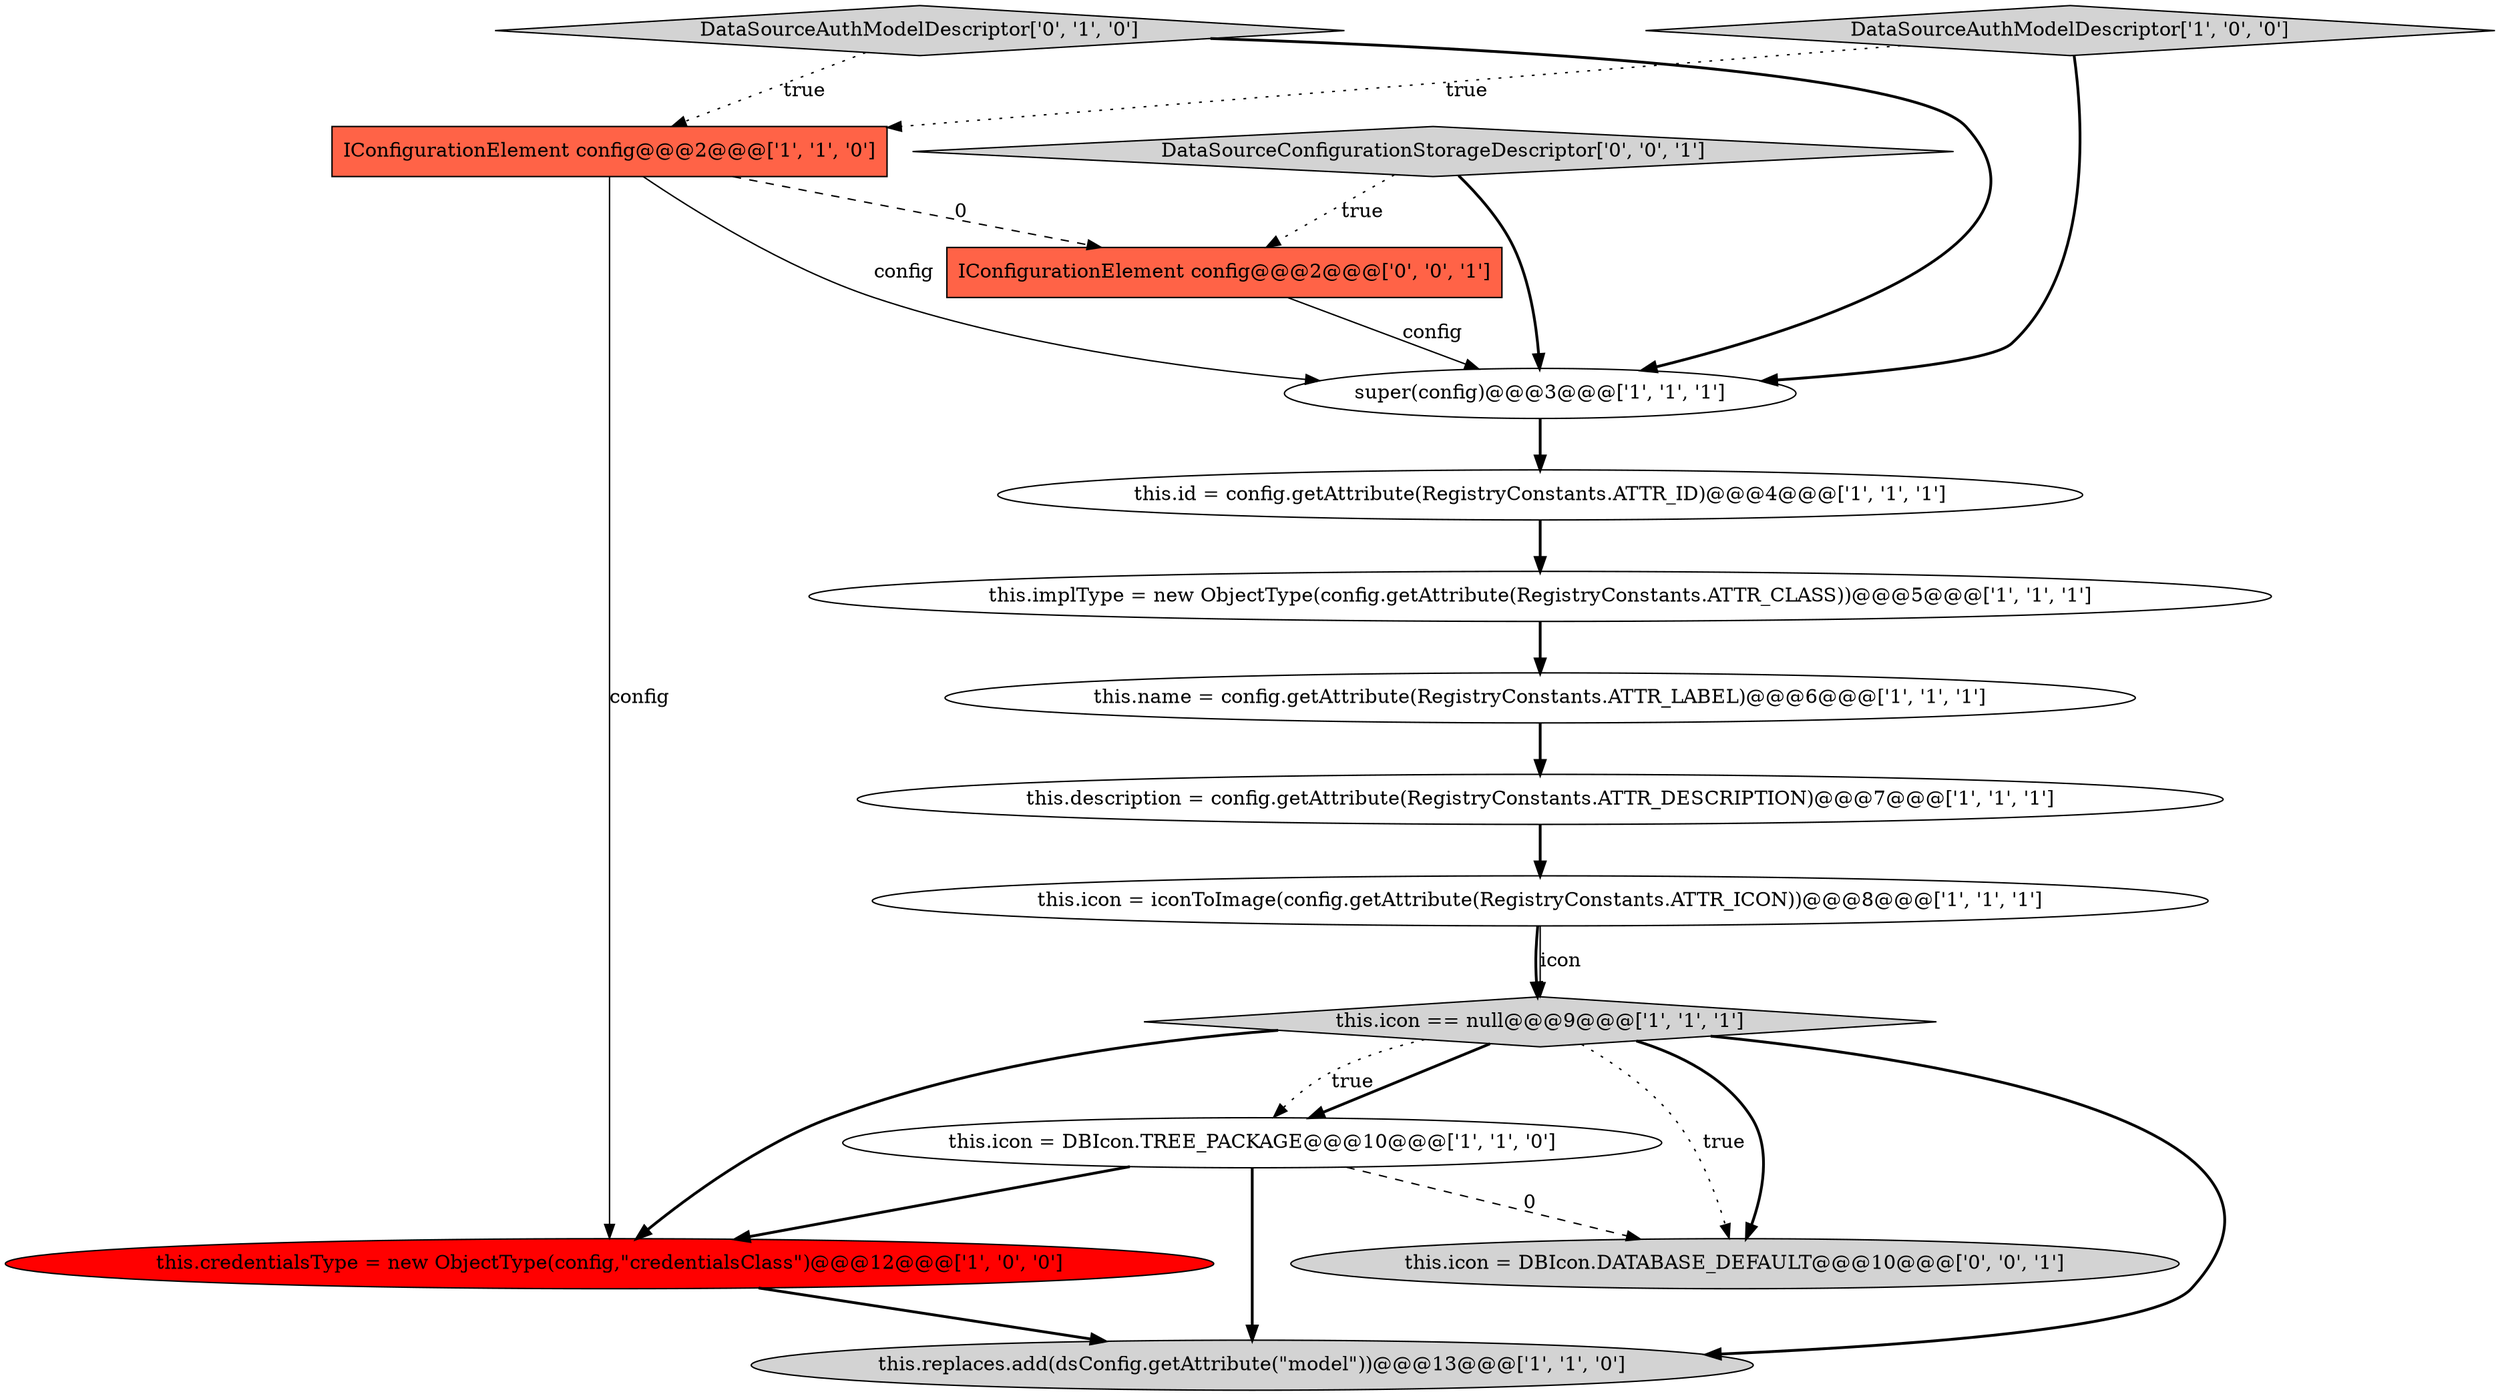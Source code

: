 digraph {
6 [style = filled, label = "DataSourceAuthModelDescriptor['1', '0', '0']", fillcolor = lightgray, shape = diamond image = "AAA0AAABBB1BBB"];
3 [style = filled, label = "this.replaces.add(dsConfig.getAttribute(\"model\"))@@@13@@@['1', '1', '0']", fillcolor = lightgray, shape = ellipse image = "AAA0AAABBB1BBB"];
1 [style = filled, label = "this.implType = new ObjectType(config.getAttribute(RegistryConstants.ATTR_CLASS))@@@5@@@['1', '1', '1']", fillcolor = white, shape = ellipse image = "AAA0AAABBB1BBB"];
14 [style = filled, label = "DataSourceConfigurationStorageDescriptor['0', '0', '1']", fillcolor = lightgray, shape = diamond image = "AAA0AAABBB3BBB"];
7 [style = filled, label = "this.description = config.getAttribute(RegistryConstants.ATTR_DESCRIPTION)@@@7@@@['1', '1', '1']", fillcolor = white, shape = ellipse image = "AAA0AAABBB1BBB"];
9 [style = filled, label = "super(config)@@@3@@@['1', '1', '1']", fillcolor = white, shape = ellipse image = "AAA0AAABBB1BBB"];
13 [style = filled, label = "IConfigurationElement config@@@2@@@['0', '0', '1']", fillcolor = tomato, shape = box image = "AAA0AAABBB3BBB"];
15 [style = filled, label = "this.icon = DBIcon.DATABASE_DEFAULT@@@10@@@['0', '0', '1']", fillcolor = lightgray, shape = ellipse image = "AAA0AAABBB3BBB"];
0 [style = filled, label = "this.icon == null@@@9@@@['1', '1', '1']", fillcolor = lightgray, shape = diamond image = "AAA0AAABBB1BBB"];
4 [style = filled, label = "this.id = config.getAttribute(RegistryConstants.ATTR_ID)@@@4@@@['1', '1', '1']", fillcolor = white, shape = ellipse image = "AAA0AAABBB1BBB"];
5 [style = filled, label = "this.icon = iconToImage(config.getAttribute(RegistryConstants.ATTR_ICON))@@@8@@@['1', '1', '1']", fillcolor = white, shape = ellipse image = "AAA0AAABBB1BBB"];
11 [style = filled, label = "this.credentialsType = new ObjectType(config,\"credentialsClass\")@@@12@@@['1', '0', '0']", fillcolor = red, shape = ellipse image = "AAA1AAABBB1BBB"];
2 [style = filled, label = "this.icon = DBIcon.TREE_PACKAGE@@@10@@@['1', '1', '0']", fillcolor = white, shape = ellipse image = "AAA0AAABBB1BBB"];
8 [style = filled, label = "IConfigurationElement config@@@2@@@['1', '1', '0']", fillcolor = tomato, shape = box image = "AAA0AAABBB1BBB"];
10 [style = filled, label = "this.name = config.getAttribute(RegistryConstants.ATTR_LABEL)@@@6@@@['1', '1', '1']", fillcolor = white, shape = ellipse image = "AAA0AAABBB1BBB"];
12 [style = filled, label = "DataSourceAuthModelDescriptor['0', '1', '0']", fillcolor = lightgray, shape = diamond image = "AAA0AAABBB2BBB"];
0->3 [style = bold, label=""];
12->8 [style = dotted, label="true"];
0->15 [style = dotted, label="true"];
9->4 [style = bold, label=""];
2->3 [style = bold, label=""];
0->2 [style = bold, label=""];
0->11 [style = bold, label=""];
12->9 [style = bold, label=""];
10->7 [style = bold, label=""];
0->15 [style = bold, label=""];
14->13 [style = dotted, label="true"];
8->13 [style = dashed, label="0"];
2->15 [style = dashed, label="0"];
7->5 [style = bold, label=""];
8->9 [style = solid, label="config"];
13->9 [style = solid, label="config"];
5->0 [style = bold, label=""];
11->3 [style = bold, label=""];
6->8 [style = dotted, label="true"];
14->9 [style = bold, label=""];
4->1 [style = bold, label=""];
0->2 [style = dotted, label="true"];
6->9 [style = bold, label=""];
5->0 [style = solid, label="icon"];
1->10 [style = bold, label=""];
8->11 [style = solid, label="config"];
2->11 [style = bold, label=""];
}
